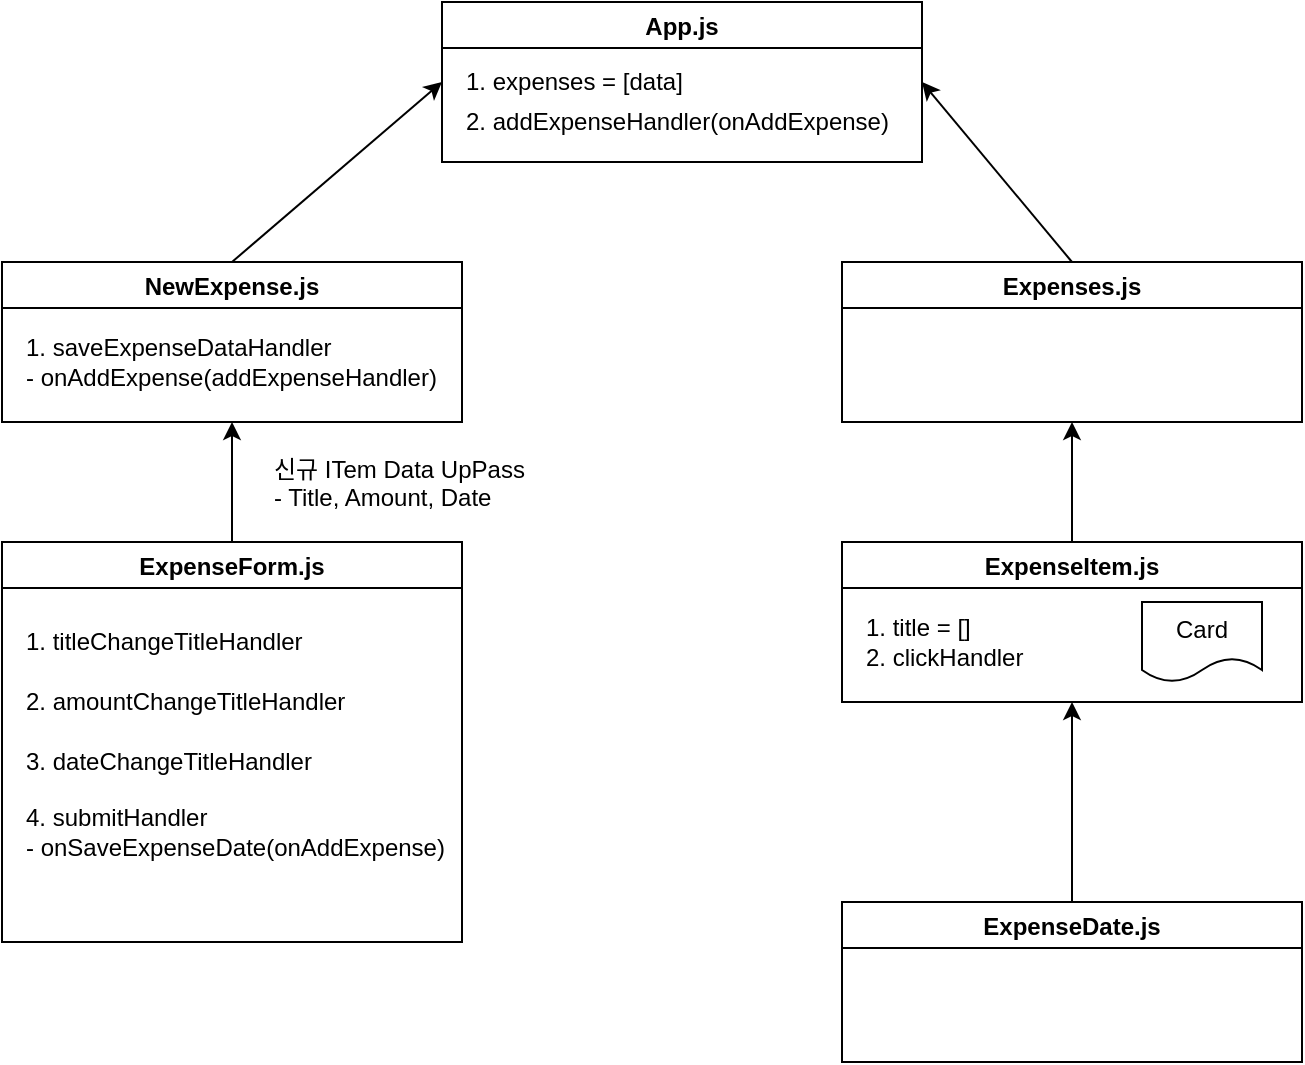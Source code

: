 <mxfile version="16.6.4" type="device"><diagram id="vOOPFb0X1NOAHofgv4TY" name="Page-1"><mxGraphModel dx="1206" dy="620" grid="1" gridSize="10" guides="1" tooltips="1" connect="1" arrows="1" fold="1" page="1" pageScale="1" pageWidth="827" pageHeight="1169" math="0" shadow="0"><root><mxCell id="0"/><mxCell id="1" parent="0"/><mxCell id="IXmm63P42maxzZ4f7dzc-11" value="" style="endArrow=classic;html=1;rounded=0;exitX=0.5;exitY=0;exitDx=0;exitDy=0;entryX=0.5;entryY=1;entryDx=0;entryDy=0;" edge="1" parent="1" source="IXmm63P42maxzZ4f7dzc-12" target="IXmm63P42maxzZ4f7dzc-17"><mxGeometry width="50" height="50" relative="1" as="geometry"><mxPoint x="260" y="310" as="sourcePoint"/><mxPoint x="260" y="260" as="targetPoint"/></mxGeometry></mxCell><mxCell id="IXmm63P42maxzZ4f7dzc-12" value="ExpenseForm.js" style="swimlane;" vertex="1" parent="1"><mxGeometry x="100" y="300" width="230" height="200" as="geometry"/></mxCell><mxCell id="IXmm63P42maxzZ4f7dzc-13" value="1. titleChangeTitleHandler" style="text;html=1;align=left;verticalAlign=middle;resizable=0;points=[];autosize=1;strokeColor=none;fillColor=none;" vertex="1" parent="IXmm63P42maxzZ4f7dzc-12"><mxGeometry x="10" y="40" width="150" height="20" as="geometry"/></mxCell><mxCell id="IXmm63P42maxzZ4f7dzc-14" value="2. amountChangeTitleHandler" style="text;html=1;align=left;verticalAlign=middle;resizable=0;points=[];autosize=1;strokeColor=none;fillColor=none;" vertex="1" parent="IXmm63P42maxzZ4f7dzc-12"><mxGeometry x="10" y="70" width="180" height="20" as="geometry"/></mxCell><mxCell id="IXmm63P42maxzZ4f7dzc-15" value="3. dateChangeTitleHandler" style="text;html=1;align=left;verticalAlign=middle;resizable=0;points=[];autosize=1;strokeColor=none;fillColor=none;" vertex="1" parent="IXmm63P42maxzZ4f7dzc-12"><mxGeometry x="10" y="100" width="160" height="20" as="geometry"/></mxCell><mxCell id="IXmm63P42maxzZ4f7dzc-16" value="4. submitHandler&lt;br&gt;- onSaveExpenseDate(onAddExpense)" style="text;html=1;align=left;verticalAlign=middle;resizable=0;points=[];autosize=1;strokeColor=none;fillColor=none;" vertex="1" parent="IXmm63P42maxzZ4f7dzc-12"><mxGeometry x="10" y="130" width="220" height="30" as="geometry"/></mxCell><mxCell id="IXmm63P42maxzZ4f7dzc-17" value="NewExpense.js" style="swimlane;" vertex="1" parent="1"><mxGeometry x="100" y="160" width="230" height="80" as="geometry"/></mxCell><mxCell id="IXmm63P42maxzZ4f7dzc-18" value="1. saveExpenseDataHandler&lt;br&gt;- onAddExpense(addExpenseHandler)" style="text;html=1;align=left;verticalAlign=middle;resizable=0;points=[];autosize=1;strokeColor=none;fillColor=none;" vertex="1" parent="IXmm63P42maxzZ4f7dzc-17"><mxGeometry x="10" y="35" width="220" height="30" as="geometry"/></mxCell><mxCell id="IXmm63P42maxzZ4f7dzc-24" value="" style="endArrow=classic;html=1;rounded=0;entryX=0;entryY=0.5;entryDx=0;entryDy=0;exitX=0.5;exitY=0;exitDx=0;exitDy=0;" edge="1" parent="1" source="IXmm63P42maxzZ4f7dzc-17"><mxGeometry width="50" height="50" relative="1" as="geometry"><mxPoint x="180" y="330" as="sourcePoint"/><mxPoint x="320" y="70" as="targetPoint"/></mxGeometry></mxCell><mxCell id="IXmm63P42maxzZ4f7dzc-25" value="App.js" style="swimlane;" vertex="1" parent="1"><mxGeometry x="320" y="30" width="240" height="80" as="geometry"/></mxCell><mxCell id="IXmm63P42maxzZ4f7dzc-26" value="1. expenses = [data]" style="text;html=1;align=left;verticalAlign=middle;resizable=0;points=[];autosize=1;strokeColor=none;fillColor=none;" vertex="1" parent="IXmm63P42maxzZ4f7dzc-25"><mxGeometry x="10" y="30" width="120" height="20" as="geometry"/></mxCell><mxCell id="IXmm63P42maxzZ4f7dzc-27" value="2. addExpenseHandler(onAddExpense)" style="text;html=1;align=left;verticalAlign=middle;resizable=0;points=[];autosize=1;strokeColor=none;fillColor=none;" vertex="1" parent="IXmm63P42maxzZ4f7dzc-25"><mxGeometry x="10" y="50" width="230" height="20" as="geometry"/></mxCell><mxCell id="IXmm63P42maxzZ4f7dzc-28" value="ExpenseItem.js" style="swimlane;" vertex="1" parent="1"><mxGeometry x="520" y="300" width="230" height="80" as="geometry"/></mxCell><mxCell id="IXmm63P42maxzZ4f7dzc-29" value="1. title = []&lt;br&gt;2. clickHandler" style="text;html=1;align=left;verticalAlign=middle;resizable=0;points=[];autosize=1;strokeColor=none;fillColor=none;" vertex="1" parent="IXmm63P42maxzZ4f7dzc-28"><mxGeometry x="10" y="35" width="90" height="30" as="geometry"/></mxCell><mxCell id="IXmm63P42maxzZ4f7dzc-8" value="Card" style="shape=document;whiteSpace=wrap;html=1;boundedLbl=1;" vertex="1" parent="IXmm63P42maxzZ4f7dzc-28"><mxGeometry x="150" y="30" width="60" height="40" as="geometry"/></mxCell><mxCell id="IXmm63P42maxzZ4f7dzc-30" value="Expenses.js" style="swimlane;" vertex="1" parent="1"><mxGeometry x="520" y="160" width="230" height="80" as="geometry"/></mxCell><mxCell id="IXmm63P42maxzZ4f7dzc-33" value="ExpenseDate.js" style="swimlane;" vertex="1" parent="1"><mxGeometry x="520" y="480" width="230" height="80" as="geometry"/></mxCell><mxCell id="IXmm63P42maxzZ4f7dzc-34" value="" style="endArrow=classic;html=1;rounded=0;exitX=0.5;exitY=0;exitDx=0;exitDy=0;entryX=0.5;entryY=1;entryDx=0;entryDy=0;" edge="1" parent="1" source="IXmm63P42maxzZ4f7dzc-33" target="IXmm63P42maxzZ4f7dzc-28"><mxGeometry width="50" height="50" relative="1" as="geometry"><mxPoint x="550" y="450" as="sourcePoint"/><mxPoint x="550" y="390" as="targetPoint"/></mxGeometry></mxCell><mxCell id="IXmm63P42maxzZ4f7dzc-35" value="" style="endArrow=classic;html=1;rounded=0;entryX=0.5;entryY=1;entryDx=0;entryDy=0;exitX=0.5;exitY=0;exitDx=0;exitDy=0;" edge="1" parent="1" source="IXmm63P42maxzZ4f7dzc-28" target="IXmm63P42maxzZ4f7dzc-30"><mxGeometry width="50" height="50" relative="1" as="geometry"><mxPoint x="640" y="290" as="sourcePoint"/><mxPoint x="645" y="390" as="targetPoint"/></mxGeometry></mxCell><mxCell id="IXmm63P42maxzZ4f7dzc-36" value="" style="endArrow=classic;html=1;rounded=0;entryX=1;entryY=0.5;entryDx=0;entryDy=0;exitX=0.5;exitY=0;exitDx=0;exitDy=0;" edge="1" parent="1" source="IXmm63P42maxzZ4f7dzc-30" target="IXmm63P42maxzZ4f7dzc-25"><mxGeometry width="50" height="50" relative="1" as="geometry"><mxPoint x="645" y="310" as="sourcePoint"/><mxPoint x="645" y="250" as="targetPoint"/></mxGeometry></mxCell><mxCell id="IXmm63P42maxzZ4f7dzc-76" value="신규 ITem Data UpPass&#10;- Title, Amount, Date" style="text;strokeColor=none;fillColor=none;spacingLeft=4;spacingRight=4;overflow=hidden;rotatable=0;points=[[0,0.5],[1,0.5]];portConstraint=eastwest;fontSize=12;" vertex="1" parent="1"><mxGeometry x="230" y="250" width="140" height="40" as="geometry"/></mxCell></root></mxGraphModel></diagram></mxfile>